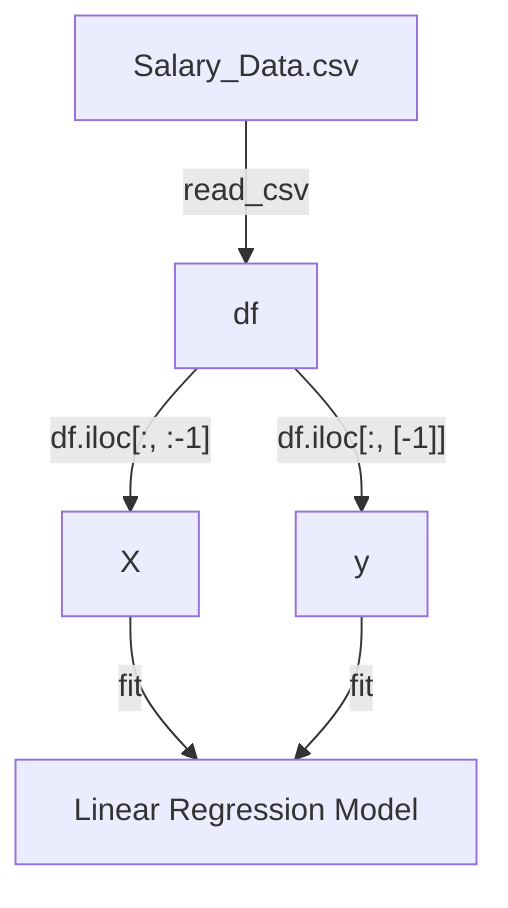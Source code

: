 flowchart TD
    %% Node for CSV file data source
    A["Salary_Data.csv"] --> |"read_csv"| B["df"]
    %% Node for DataFrame containing imported data
    B --> |"df.iloc[:, :-1]"| C["X"]
    %% Node for feature variables
    B --> |"df.iloc[:, [-1]]"| D["y"]
    %% Node for target variable
    C --> |"fit"| E["Linear Regression Model"]
    D --> |"fit"| E
    %% Node for linear regression model

    %% Additional comments can be added to explain more parts of the model training process if necessary.
